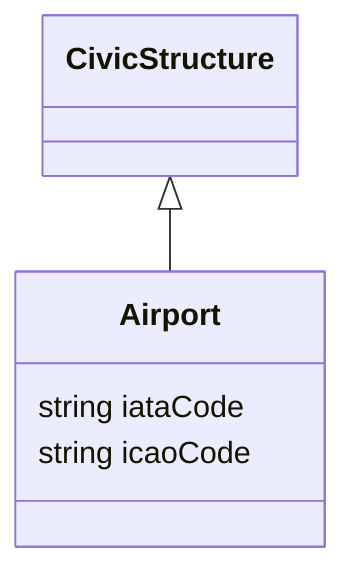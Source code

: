 classDiagram
  

CivicStructure <|-- Airport
class Airport {

  string iataCode
  string icaoCode

}